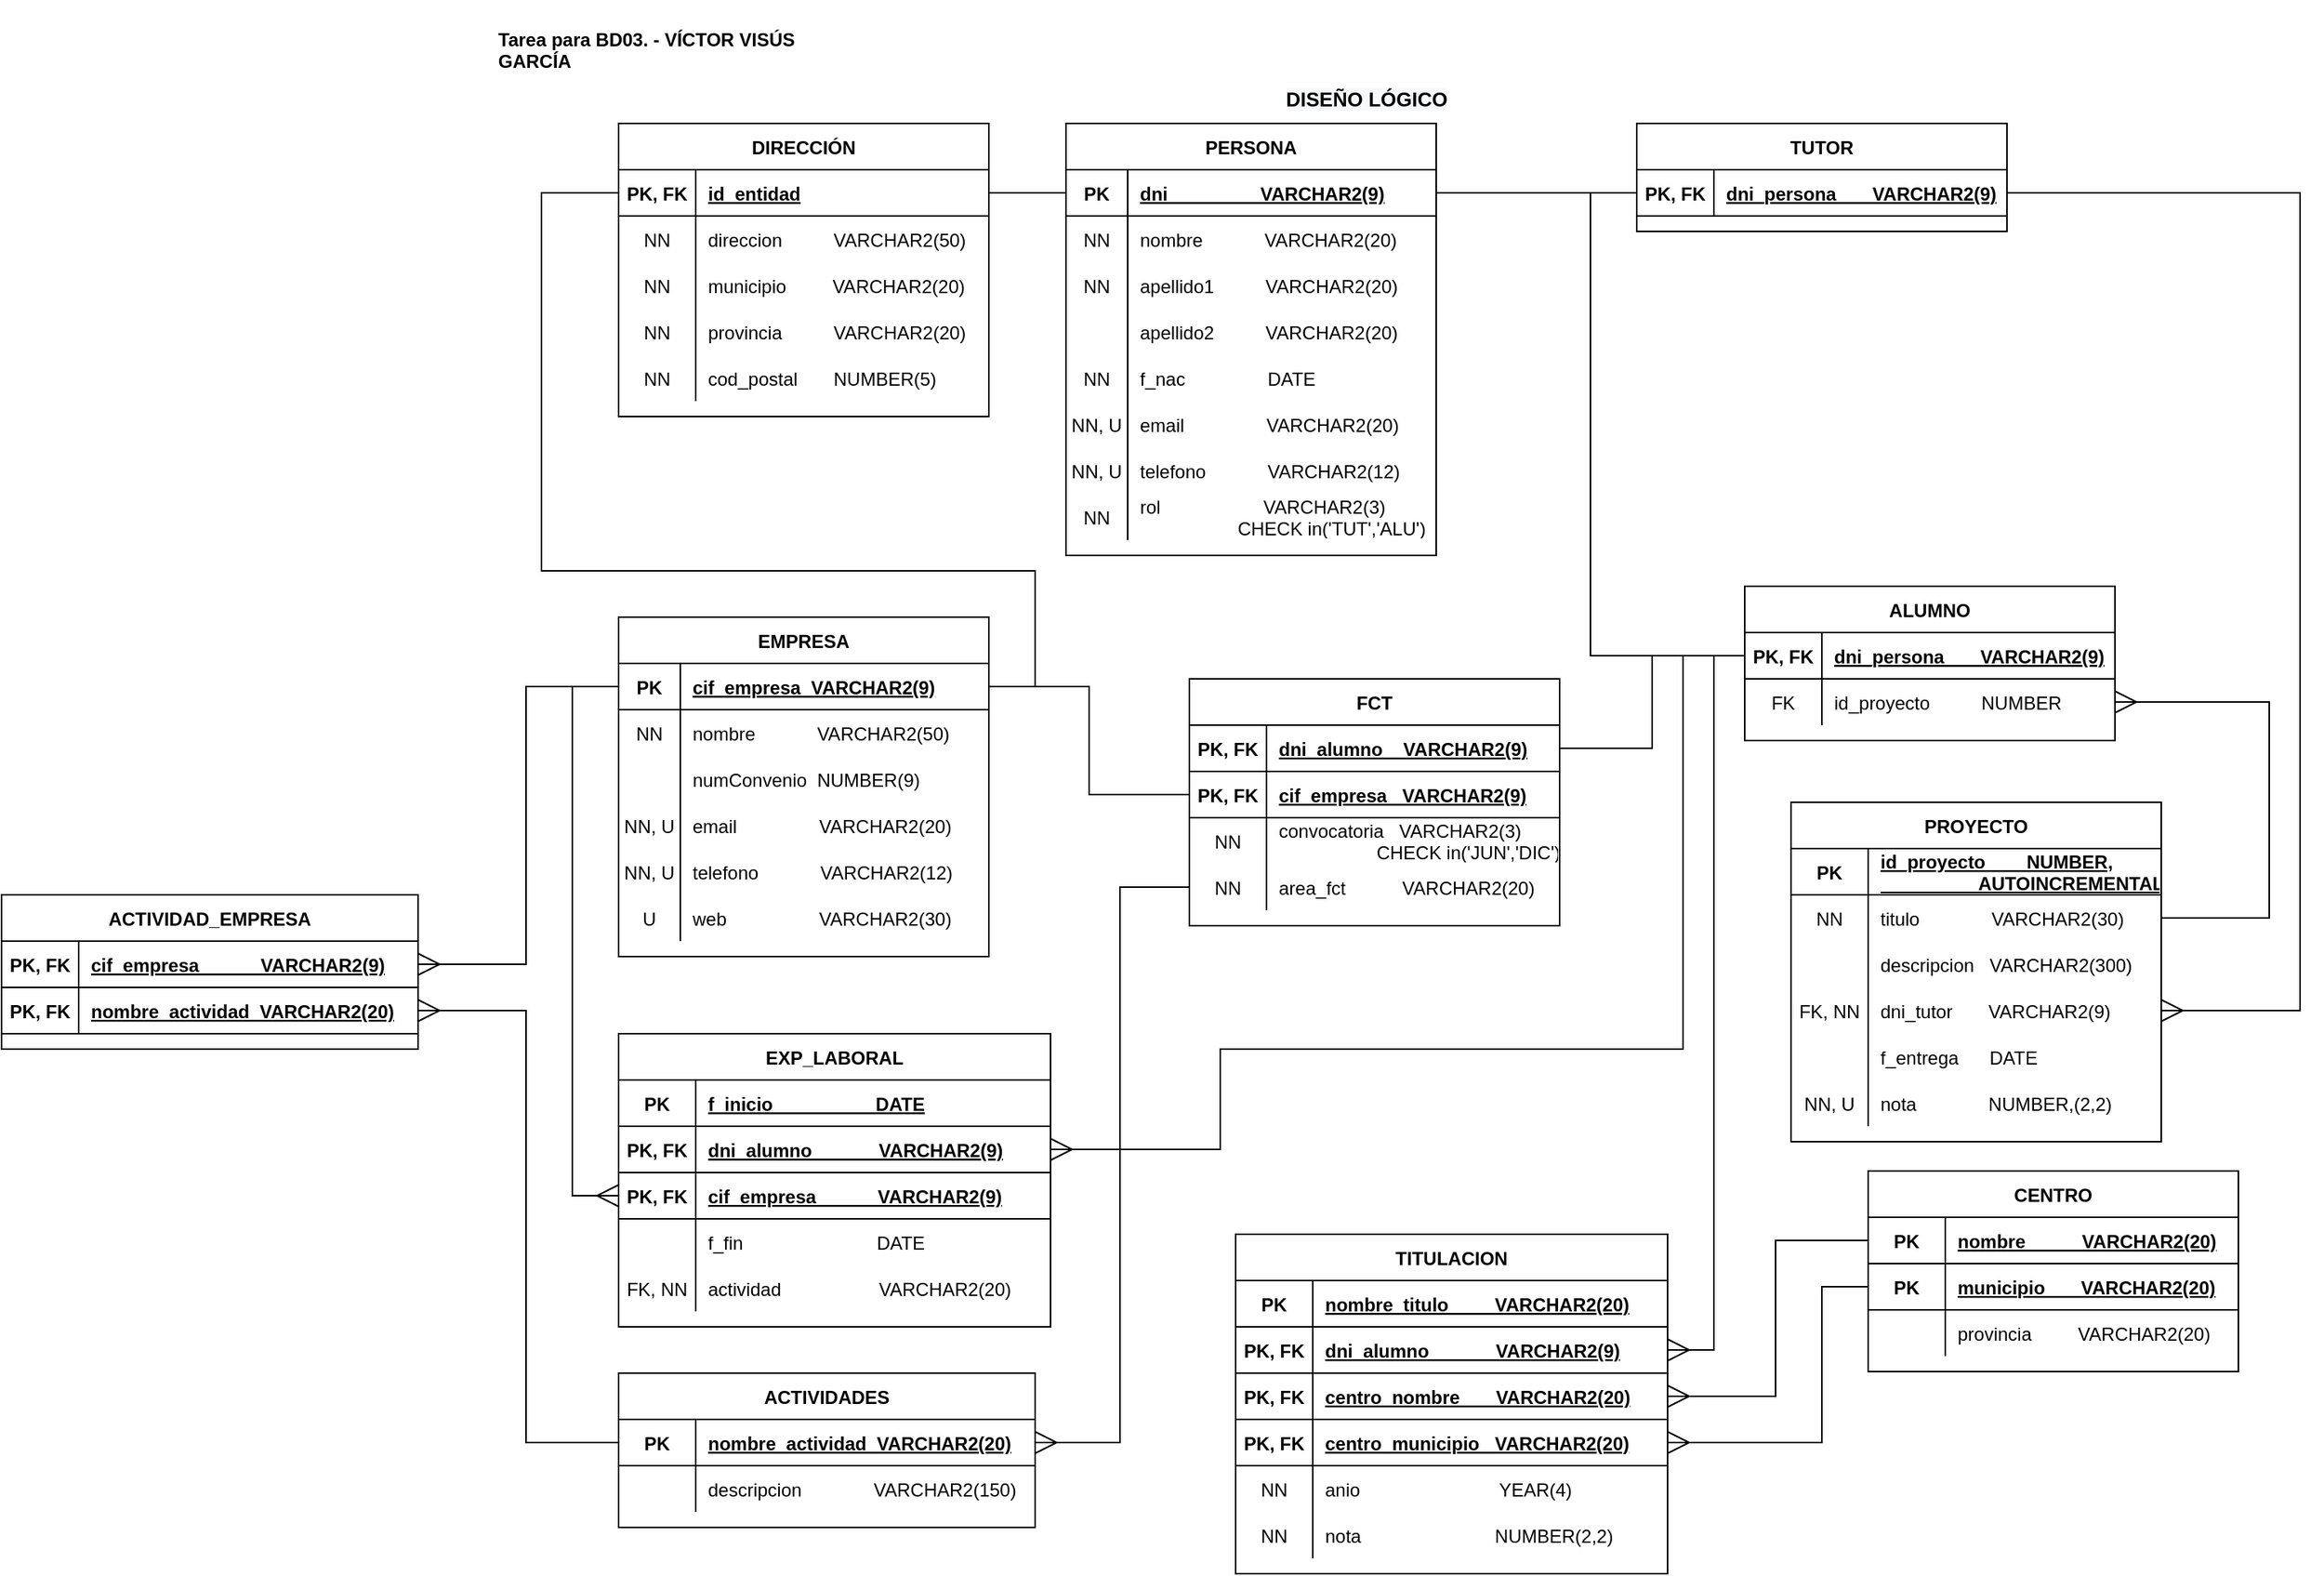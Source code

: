 <mxfile version="15.8.7" type="device"><diagram id="V9y5y1X2rMtfSmllZgfM" name="Página-1"><mxGraphModel dx="3200" dy="1250" grid="1" gridSize="10" guides="1" tooltips="1" connect="1" arrows="1" fold="1" page="1" pageScale="1" pageWidth="1169" pageHeight="827" math="0" shadow="0"><root><mxCell id="0"/><mxCell id="1" parent="0"/><mxCell id="3Zfynq74fWoqJ-JxuPRp-1" value="&lt;span style=&quot;color: rgb(0 , 0 , 0) ; font-family: &amp;#34;helvetica&amp;#34; ; font-size: 13px ; font-style: normal ; letter-spacing: normal ; text-indent: 0px ; text-transform: none ; word-spacing: 0px ; background-color: rgb(248 , 249 , 250) ; display: inline ; float: none&quot;&gt;&lt;b&gt;DISEÑO LÓGICO&lt;/b&gt;&lt;/span&gt;" style="text;whiteSpace=wrap;html=1;fontColor=#000000;fontSize=13;align=center;" vertex="1" parent="1"><mxGeometry x="480" y="50" width="250" height="30" as="geometry"/></mxCell><mxCell id="3Zfynq74fWoqJ-JxuPRp-2" value="&lt;p style=&quot;margin-bottom: 0.2cm ; font-size: 12px&quot;&gt;&lt;font face=&quot;Calibri, sans-serif&quot; style=&quot;font-size: 12px&quot;&gt;&lt;font style=&quot;font-size: 12px&quot;&gt;&lt;b style=&quot;font-size: 12px&quot;&gt;Tarea para BD03. - VÍCTOR VISÚS GARCÍA&lt;/b&gt;&lt;/font&gt;&lt;/font&gt;&lt;/p&gt;" style="text;whiteSpace=wrap;html=1;fontSize=12;fontColor=#000000;" vertex="1" parent="1"><mxGeometry x="40" width="210" height="70" as="geometry"/></mxCell><mxCell id="3Zfynq74fWoqJ-JxuPRp-3" value="PERSONA" style="shape=table;startSize=30;container=1;collapsible=1;childLayout=tableLayout;fixedRows=1;rowLines=0;fontStyle=1;align=center;resizeLast=1;" vertex="1" parent="1"><mxGeometry x="410" y="80" width="240" height="280" as="geometry"/></mxCell><mxCell id="3Zfynq74fWoqJ-JxuPRp-4" value="" style="shape=partialRectangle;collapsible=0;dropTarget=0;pointerEvents=0;fillColor=none;top=0;left=0;bottom=1;right=0;points=[[0,0.5],[1,0.5]];portConstraint=eastwest;" vertex="1" parent="3Zfynq74fWoqJ-JxuPRp-3"><mxGeometry y="30" width="240" height="30" as="geometry"/></mxCell><mxCell id="3Zfynq74fWoqJ-JxuPRp-5" value="PK" style="shape=partialRectangle;connectable=0;fillColor=none;top=0;left=0;bottom=0;right=0;fontStyle=1;overflow=hidden;" vertex="1" parent="3Zfynq74fWoqJ-JxuPRp-4"><mxGeometry width="40" height="30" as="geometry"><mxRectangle width="40" height="30" as="alternateBounds"/></mxGeometry></mxCell><mxCell id="3Zfynq74fWoqJ-JxuPRp-6" value="dni                  VARCHAR2(9)" style="shape=partialRectangle;connectable=0;fillColor=none;top=0;left=0;bottom=0;right=0;align=left;spacingLeft=6;fontStyle=5;overflow=hidden;" vertex="1" parent="3Zfynq74fWoqJ-JxuPRp-4"><mxGeometry x="40" width="200" height="30" as="geometry"><mxRectangle width="200" height="30" as="alternateBounds"/></mxGeometry></mxCell><mxCell id="3Zfynq74fWoqJ-JxuPRp-7" value="" style="shape=partialRectangle;collapsible=0;dropTarget=0;pointerEvents=0;fillColor=none;top=0;left=0;bottom=0;right=0;points=[[0,0.5],[1,0.5]];portConstraint=eastwest;" vertex="1" parent="3Zfynq74fWoqJ-JxuPRp-3"><mxGeometry y="60" width="240" height="30" as="geometry"/></mxCell><mxCell id="3Zfynq74fWoqJ-JxuPRp-8" value="NN" style="shape=partialRectangle;connectable=0;fillColor=none;top=0;left=0;bottom=0;right=0;editable=1;overflow=hidden;" vertex="1" parent="3Zfynq74fWoqJ-JxuPRp-7"><mxGeometry width="40" height="30" as="geometry"><mxRectangle width="40" height="30" as="alternateBounds"/></mxGeometry></mxCell><mxCell id="3Zfynq74fWoqJ-JxuPRp-9" value="nombre            VARCHAR2(20)" style="shape=partialRectangle;connectable=0;fillColor=none;top=0;left=0;bottom=0;right=0;align=left;spacingLeft=6;overflow=hidden;" vertex="1" parent="3Zfynq74fWoqJ-JxuPRp-7"><mxGeometry x="40" width="200" height="30" as="geometry"><mxRectangle width="200" height="30" as="alternateBounds"/></mxGeometry></mxCell><mxCell id="3Zfynq74fWoqJ-JxuPRp-10" value="" style="shape=partialRectangle;collapsible=0;dropTarget=0;pointerEvents=0;fillColor=none;top=0;left=0;bottom=0;right=0;points=[[0,0.5],[1,0.5]];portConstraint=eastwest;" vertex="1" parent="3Zfynq74fWoqJ-JxuPRp-3"><mxGeometry y="90" width="240" height="30" as="geometry"/></mxCell><mxCell id="3Zfynq74fWoqJ-JxuPRp-11" value="NN" style="shape=partialRectangle;connectable=0;fillColor=none;top=0;left=0;bottom=0;right=0;editable=1;overflow=hidden;" vertex="1" parent="3Zfynq74fWoqJ-JxuPRp-10"><mxGeometry width="40" height="30" as="geometry"><mxRectangle width="40" height="30" as="alternateBounds"/></mxGeometry></mxCell><mxCell id="3Zfynq74fWoqJ-JxuPRp-12" value="apellido1          VARCHAR2(20)" style="shape=partialRectangle;connectable=0;fillColor=none;top=0;left=0;bottom=0;right=0;align=left;spacingLeft=6;overflow=hidden;" vertex="1" parent="3Zfynq74fWoqJ-JxuPRp-10"><mxGeometry x="40" width="200" height="30" as="geometry"><mxRectangle width="200" height="30" as="alternateBounds"/></mxGeometry></mxCell><mxCell id="3Zfynq74fWoqJ-JxuPRp-13" value="" style="shape=partialRectangle;collapsible=0;dropTarget=0;pointerEvents=0;fillColor=none;top=0;left=0;bottom=0;right=0;points=[[0,0.5],[1,0.5]];portConstraint=eastwest;" vertex="1" parent="3Zfynq74fWoqJ-JxuPRp-3"><mxGeometry y="120" width="240" height="30" as="geometry"/></mxCell><mxCell id="3Zfynq74fWoqJ-JxuPRp-14" value="" style="shape=partialRectangle;connectable=0;fillColor=none;top=0;left=0;bottom=0;right=0;editable=1;overflow=hidden;" vertex="1" parent="3Zfynq74fWoqJ-JxuPRp-13"><mxGeometry width="40" height="30" as="geometry"><mxRectangle width="40" height="30" as="alternateBounds"/></mxGeometry></mxCell><mxCell id="3Zfynq74fWoqJ-JxuPRp-15" value="apellido2          VARCHAR2(20)" style="shape=partialRectangle;connectable=0;fillColor=none;top=0;left=0;bottom=0;right=0;align=left;spacingLeft=6;overflow=hidden;" vertex="1" parent="3Zfynq74fWoqJ-JxuPRp-13"><mxGeometry x="40" width="200" height="30" as="geometry"><mxRectangle width="200" height="30" as="alternateBounds"/></mxGeometry></mxCell><mxCell id="3Zfynq74fWoqJ-JxuPRp-17" value="" style="shape=partialRectangle;collapsible=0;dropTarget=0;pointerEvents=0;fillColor=none;top=0;left=0;bottom=0;right=0;points=[[0,0.5],[1,0.5]];portConstraint=eastwest;" vertex="1" parent="3Zfynq74fWoqJ-JxuPRp-3"><mxGeometry y="150" width="240" height="30" as="geometry"/></mxCell><mxCell id="3Zfynq74fWoqJ-JxuPRp-18" value="NN" style="shape=partialRectangle;connectable=0;fillColor=none;top=0;left=0;bottom=0;right=0;editable=1;overflow=hidden;" vertex="1" parent="3Zfynq74fWoqJ-JxuPRp-17"><mxGeometry width="40" height="30" as="geometry"><mxRectangle width="40" height="30" as="alternateBounds"/></mxGeometry></mxCell><mxCell id="3Zfynq74fWoqJ-JxuPRp-19" value="f_nac                DATE" style="shape=partialRectangle;connectable=0;fillColor=none;top=0;left=0;bottom=0;right=0;align=left;spacingLeft=6;overflow=hidden;" vertex="1" parent="3Zfynq74fWoqJ-JxuPRp-17"><mxGeometry x="40" width="200" height="30" as="geometry"><mxRectangle width="200" height="30" as="alternateBounds"/></mxGeometry></mxCell><mxCell id="3Zfynq74fWoqJ-JxuPRp-20" value="" style="shape=partialRectangle;collapsible=0;dropTarget=0;pointerEvents=0;fillColor=none;top=0;left=0;bottom=0;right=0;points=[[0,0.5],[1,0.5]];portConstraint=eastwest;" vertex="1" parent="3Zfynq74fWoqJ-JxuPRp-3"><mxGeometry y="180" width="240" height="30" as="geometry"/></mxCell><mxCell id="3Zfynq74fWoqJ-JxuPRp-21" value="NN, U" style="shape=partialRectangle;connectable=0;fillColor=none;top=0;left=0;bottom=0;right=0;editable=1;overflow=hidden;" vertex="1" parent="3Zfynq74fWoqJ-JxuPRp-20"><mxGeometry width="40" height="30" as="geometry"><mxRectangle width="40" height="30" as="alternateBounds"/></mxGeometry></mxCell><mxCell id="3Zfynq74fWoqJ-JxuPRp-22" value="email                VARCHAR2(20)" style="shape=partialRectangle;connectable=0;fillColor=none;top=0;left=0;bottom=0;right=0;align=left;spacingLeft=6;overflow=hidden;" vertex="1" parent="3Zfynq74fWoqJ-JxuPRp-20"><mxGeometry x="40" width="200" height="30" as="geometry"><mxRectangle width="200" height="30" as="alternateBounds"/></mxGeometry></mxCell><mxCell id="3Zfynq74fWoqJ-JxuPRp-42" value="" style="shape=partialRectangle;collapsible=0;dropTarget=0;pointerEvents=0;fillColor=none;top=0;left=0;bottom=0;right=0;points=[[0,0.5],[1,0.5]];portConstraint=eastwest;" vertex="1" parent="3Zfynq74fWoqJ-JxuPRp-3"><mxGeometry y="210" width="240" height="30" as="geometry"/></mxCell><mxCell id="3Zfynq74fWoqJ-JxuPRp-43" value="NN, U" style="shape=partialRectangle;connectable=0;fillColor=none;top=0;left=0;bottom=0;right=0;editable=1;overflow=hidden;" vertex="1" parent="3Zfynq74fWoqJ-JxuPRp-42"><mxGeometry width="40" height="30" as="geometry"><mxRectangle width="40" height="30" as="alternateBounds"/></mxGeometry></mxCell><mxCell id="3Zfynq74fWoqJ-JxuPRp-44" value="telefono            VARCHAR2(12)" style="shape=partialRectangle;connectable=0;fillColor=none;top=0;left=0;bottom=0;right=0;align=left;spacingLeft=6;overflow=hidden;" vertex="1" parent="3Zfynq74fWoqJ-JxuPRp-42"><mxGeometry x="40" width="200" height="30" as="geometry"><mxRectangle width="200" height="30" as="alternateBounds"/></mxGeometry></mxCell><mxCell id="3Zfynq74fWoqJ-JxuPRp-45" value="" style="shape=partialRectangle;collapsible=0;dropTarget=0;pointerEvents=0;fillColor=none;top=0;left=0;bottom=0;right=0;points=[[0,0.5],[1,0.5]];portConstraint=eastwest;" vertex="1" parent="3Zfynq74fWoqJ-JxuPRp-3"><mxGeometry y="240" width="240" height="30" as="geometry"/></mxCell><mxCell id="3Zfynq74fWoqJ-JxuPRp-46" value="NN" style="shape=partialRectangle;connectable=0;fillColor=none;top=0;left=0;bottom=0;right=0;editable=1;overflow=hidden;" vertex="1" parent="3Zfynq74fWoqJ-JxuPRp-45"><mxGeometry width="40" height="30" as="geometry"><mxRectangle width="40" height="30" as="alternateBounds"/></mxGeometry></mxCell><mxCell id="3Zfynq74fWoqJ-JxuPRp-47" value="rol                    VARCHAR2(3)&#10;                   CHECK in('TUT','ALU')" style="shape=partialRectangle;connectable=0;fillColor=none;top=0;left=0;bottom=0;right=0;align=left;spacingLeft=6;overflow=hidden;" vertex="1" parent="3Zfynq74fWoqJ-JxuPRp-45"><mxGeometry x="40" width="200" height="30" as="geometry"><mxRectangle width="200" height="30" as="alternateBounds"/></mxGeometry></mxCell><mxCell id="3Zfynq74fWoqJ-JxuPRp-48" value="TUTOR" style="shape=table;startSize=30;container=1;collapsible=1;childLayout=tableLayout;fixedRows=1;rowLines=0;fontStyle=1;align=center;resizeLast=1;" vertex="1" parent="1"><mxGeometry x="780" y="80" width="240" height="70" as="geometry"/></mxCell><mxCell id="3Zfynq74fWoqJ-JxuPRp-49" value="" style="shape=partialRectangle;collapsible=0;dropTarget=0;pointerEvents=0;fillColor=none;top=0;left=0;bottom=1;right=0;points=[[0,0.5],[1,0.5]];portConstraint=eastwest;" vertex="1" parent="3Zfynq74fWoqJ-JxuPRp-48"><mxGeometry y="30" width="240" height="30" as="geometry"/></mxCell><mxCell id="3Zfynq74fWoqJ-JxuPRp-50" value="PK, FK" style="shape=partialRectangle;connectable=0;fillColor=none;top=0;left=0;bottom=0;right=0;fontStyle=1;overflow=hidden;" vertex="1" parent="3Zfynq74fWoqJ-JxuPRp-49"><mxGeometry width="50" height="30" as="geometry"><mxRectangle width="50" height="30" as="alternateBounds"/></mxGeometry></mxCell><mxCell id="3Zfynq74fWoqJ-JxuPRp-51" value="dni_persona       VARCHAR2(9)" style="shape=partialRectangle;connectable=0;fillColor=none;top=0;left=0;bottom=0;right=0;align=left;spacingLeft=6;fontStyle=5;overflow=hidden;" vertex="1" parent="3Zfynq74fWoqJ-JxuPRp-49"><mxGeometry x="50" width="190" height="30" as="geometry"><mxRectangle width="190" height="30" as="alternateBounds"/></mxGeometry></mxCell><mxCell id="3Zfynq74fWoqJ-JxuPRp-76" style="edgeStyle=orthogonalEdgeStyle;rounded=0;orthogonalLoop=1;jettySize=auto;html=1;exitX=0;exitY=0.5;exitDx=0;exitDy=0;entryX=1;entryY=0.5;entryDx=0;entryDy=0;endArrow=none;endFill=0;" edge="1" parent="1" source="3Zfynq74fWoqJ-JxuPRp-49" target="3Zfynq74fWoqJ-JxuPRp-4"><mxGeometry relative="1" as="geometry"/></mxCell><mxCell id="3Zfynq74fWoqJ-JxuPRp-77" value="ALUMNO" style="shape=table;startSize=30;container=1;collapsible=1;childLayout=tableLayout;fixedRows=1;rowLines=0;fontStyle=1;align=center;resizeLast=1;" vertex="1" parent="1"><mxGeometry x="850" y="380" width="240" height="100" as="geometry"/></mxCell><mxCell id="3Zfynq74fWoqJ-JxuPRp-78" value="" style="shape=partialRectangle;collapsible=0;dropTarget=0;pointerEvents=0;fillColor=none;top=0;left=0;bottom=1;right=0;points=[[0,0.5],[1,0.5]];portConstraint=eastwest;" vertex="1" parent="3Zfynq74fWoqJ-JxuPRp-77"><mxGeometry y="30" width="240" height="30" as="geometry"/></mxCell><mxCell id="3Zfynq74fWoqJ-JxuPRp-79" value="PK, FK" style="shape=partialRectangle;connectable=0;fillColor=none;top=0;left=0;bottom=0;right=0;fontStyle=1;overflow=hidden;" vertex="1" parent="3Zfynq74fWoqJ-JxuPRp-78"><mxGeometry width="50" height="30" as="geometry"><mxRectangle width="50" height="30" as="alternateBounds"/></mxGeometry></mxCell><mxCell id="3Zfynq74fWoqJ-JxuPRp-80" value="dni_persona       VARCHAR2(9)" style="shape=partialRectangle;connectable=0;fillColor=none;top=0;left=0;bottom=0;right=0;align=left;spacingLeft=6;fontStyle=5;overflow=hidden;" vertex="1" parent="3Zfynq74fWoqJ-JxuPRp-78"><mxGeometry x="50" width="190" height="30" as="geometry"><mxRectangle width="190" height="30" as="alternateBounds"/></mxGeometry></mxCell><mxCell id="3Zfynq74fWoqJ-JxuPRp-81" value="" style="shape=partialRectangle;collapsible=0;dropTarget=0;pointerEvents=0;fillColor=none;top=0;left=0;bottom=0;right=0;points=[[0,0.5],[1,0.5]];portConstraint=eastwest;" vertex="1" parent="3Zfynq74fWoqJ-JxuPRp-77"><mxGeometry y="60" width="240" height="30" as="geometry"/></mxCell><mxCell id="3Zfynq74fWoqJ-JxuPRp-82" value="FK" style="shape=partialRectangle;connectable=0;fillColor=none;top=0;left=0;bottom=0;right=0;editable=1;overflow=hidden;" vertex="1" parent="3Zfynq74fWoqJ-JxuPRp-81"><mxGeometry width="50" height="30" as="geometry"><mxRectangle width="50" height="30" as="alternateBounds"/></mxGeometry></mxCell><mxCell id="3Zfynq74fWoqJ-JxuPRp-83" value="id_proyecto          NUMBER" style="shape=partialRectangle;connectable=0;fillColor=none;top=0;left=0;bottom=0;right=0;align=left;spacingLeft=6;overflow=hidden;" vertex="1" parent="3Zfynq74fWoqJ-JxuPRp-81"><mxGeometry x="50" width="190" height="30" as="geometry"><mxRectangle width="190" height="30" as="alternateBounds"/></mxGeometry></mxCell><mxCell id="3Zfynq74fWoqJ-JxuPRp-84" style="edgeStyle=orthogonalEdgeStyle;rounded=0;orthogonalLoop=1;jettySize=auto;html=1;exitX=0;exitY=0.5;exitDx=0;exitDy=0;entryX=1;entryY=0.5;entryDx=0;entryDy=0;endArrow=none;endFill=0;" edge="1" parent="1" source="3Zfynq74fWoqJ-JxuPRp-78" target="3Zfynq74fWoqJ-JxuPRp-4"><mxGeometry relative="1" as="geometry"/></mxCell><mxCell id="3Zfynq74fWoqJ-JxuPRp-85" value="DIRECCIÓN" style="shape=table;startSize=30;container=1;collapsible=1;childLayout=tableLayout;fixedRows=1;rowLines=0;fontStyle=1;align=center;resizeLast=1;" vertex="1" parent="1"><mxGeometry x="120" y="80" width="240" height="190" as="geometry"/></mxCell><mxCell id="3Zfynq74fWoqJ-JxuPRp-86" value="" style="shape=partialRectangle;collapsible=0;dropTarget=0;pointerEvents=0;fillColor=none;top=0;left=0;bottom=1;right=0;points=[[0,0.5],[1,0.5]];portConstraint=eastwest;" vertex="1" parent="3Zfynq74fWoqJ-JxuPRp-85"><mxGeometry y="30" width="240" height="30" as="geometry"/></mxCell><mxCell id="3Zfynq74fWoqJ-JxuPRp-87" value="PK, FK" style="shape=partialRectangle;connectable=0;fillColor=none;top=0;left=0;bottom=0;right=0;fontStyle=1;overflow=hidden;" vertex="1" parent="3Zfynq74fWoqJ-JxuPRp-86"><mxGeometry width="50" height="30" as="geometry"><mxRectangle width="50" height="30" as="alternateBounds"/></mxGeometry></mxCell><mxCell id="3Zfynq74fWoqJ-JxuPRp-88" value="id_entidad" style="shape=partialRectangle;connectable=0;fillColor=none;top=0;left=0;bottom=0;right=0;align=left;spacingLeft=6;fontStyle=5;overflow=hidden;" vertex="1" parent="3Zfynq74fWoqJ-JxuPRp-86"><mxGeometry x="50" width="190" height="30" as="geometry"><mxRectangle width="190" height="30" as="alternateBounds"/></mxGeometry></mxCell><mxCell id="3Zfynq74fWoqJ-JxuPRp-89" value="" style="shape=partialRectangle;collapsible=0;dropTarget=0;pointerEvents=0;fillColor=none;top=0;left=0;bottom=0;right=0;points=[[0,0.5],[1,0.5]];portConstraint=eastwest;" vertex="1" parent="3Zfynq74fWoqJ-JxuPRp-85"><mxGeometry y="60" width="240" height="30" as="geometry"/></mxCell><mxCell id="3Zfynq74fWoqJ-JxuPRp-90" value="NN" style="shape=partialRectangle;connectable=0;fillColor=none;top=0;left=0;bottom=0;right=0;editable=1;overflow=hidden;" vertex="1" parent="3Zfynq74fWoqJ-JxuPRp-89"><mxGeometry width="50" height="30" as="geometry"><mxRectangle width="50" height="30" as="alternateBounds"/></mxGeometry></mxCell><mxCell id="3Zfynq74fWoqJ-JxuPRp-91" value="direccion          VARCHAR2(50)" style="shape=partialRectangle;connectable=0;fillColor=none;top=0;left=0;bottom=0;right=0;align=left;spacingLeft=6;overflow=hidden;" vertex="1" parent="3Zfynq74fWoqJ-JxuPRp-89"><mxGeometry x="50" width="190" height="30" as="geometry"><mxRectangle width="190" height="30" as="alternateBounds"/></mxGeometry></mxCell><mxCell id="3Zfynq74fWoqJ-JxuPRp-92" value="" style="shape=partialRectangle;collapsible=0;dropTarget=0;pointerEvents=0;fillColor=none;top=0;left=0;bottom=0;right=0;points=[[0,0.5],[1,0.5]];portConstraint=eastwest;" vertex="1" parent="3Zfynq74fWoqJ-JxuPRp-85"><mxGeometry y="90" width="240" height="30" as="geometry"/></mxCell><mxCell id="3Zfynq74fWoqJ-JxuPRp-93" value="NN" style="shape=partialRectangle;connectable=0;fillColor=none;top=0;left=0;bottom=0;right=0;editable=1;overflow=hidden;" vertex="1" parent="3Zfynq74fWoqJ-JxuPRp-92"><mxGeometry width="50" height="30" as="geometry"><mxRectangle width="50" height="30" as="alternateBounds"/></mxGeometry></mxCell><mxCell id="3Zfynq74fWoqJ-JxuPRp-94" value="municipio         VARCHAR2(20)" style="shape=partialRectangle;connectable=0;fillColor=none;top=0;left=0;bottom=0;right=0;align=left;spacingLeft=6;overflow=hidden;" vertex="1" parent="3Zfynq74fWoqJ-JxuPRp-92"><mxGeometry x="50" width="190" height="30" as="geometry"><mxRectangle width="190" height="30" as="alternateBounds"/></mxGeometry></mxCell><mxCell id="3Zfynq74fWoqJ-JxuPRp-95" value="" style="shape=partialRectangle;collapsible=0;dropTarget=0;pointerEvents=0;fillColor=none;top=0;left=0;bottom=0;right=0;points=[[0,0.5],[1,0.5]];portConstraint=eastwest;" vertex="1" parent="3Zfynq74fWoqJ-JxuPRp-85"><mxGeometry y="120" width="240" height="30" as="geometry"/></mxCell><mxCell id="3Zfynq74fWoqJ-JxuPRp-96" value="NN" style="shape=partialRectangle;connectable=0;fillColor=none;top=0;left=0;bottom=0;right=0;editable=1;overflow=hidden;" vertex="1" parent="3Zfynq74fWoqJ-JxuPRp-95"><mxGeometry width="50" height="30" as="geometry"><mxRectangle width="50" height="30" as="alternateBounds"/></mxGeometry></mxCell><mxCell id="3Zfynq74fWoqJ-JxuPRp-97" value="provincia          VARCHAR2(20)" style="shape=partialRectangle;connectable=0;fillColor=none;top=0;left=0;bottom=0;right=0;align=left;spacingLeft=6;overflow=hidden;" vertex="1" parent="3Zfynq74fWoqJ-JxuPRp-95"><mxGeometry x="50" width="190" height="30" as="geometry"><mxRectangle width="190" height="30" as="alternateBounds"/></mxGeometry></mxCell><mxCell id="3Zfynq74fWoqJ-JxuPRp-110" value="" style="shape=partialRectangle;collapsible=0;dropTarget=0;pointerEvents=0;fillColor=none;top=0;left=0;bottom=0;right=0;points=[[0,0.5],[1,0.5]];portConstraint=eastwest;" vertex="1" parent="3Zfynq74fWoqJ-JxuPRp-85"><mxGeometry y="150" width="240" height="30" as="geometry"/></mxCell><mxCell id="3Zfynq74fWoqJ-JxuPRp-111" value="NN" style="shape=partialRectangle;connectable=0;fillColor=none;top=0;left=0;bottom=0;right=0;editable=1;overflow=hidden;" vertex="1" parent="3Zfynq74fWoqJ-JxuPRp-110"><mxGeometry width="50" height="30" as="geometry"><mxRectangle width="50" height="30" as="alternateBounds"/></mxGeometry></mxCell><mxCell id="3Zfynq74fWoqJ-JxuPRp-112" value="cod_postal       NUMBER(5)" style="shape=partialRectangle;connectable=0;fillColor=none;top=0;left=0;bottom=0;right=0;align=left;spacingLeft=6;overflow=hidden;" vertex="1" parent="3Zfynq74fWoqJ-JxuPRp-110"><mxGeometry x="50" width="190" height="30" as="geometry"><mxRectangle width="190" height="30" as="alternateBounds"/></mxGeometry></mxCell><mxCell id="3Zfynq74fWoqJ-JxuPRp-113" style="edgeStyle=orthogonalEdgeStyle;rounded=0;orthogonalLoop=1;jettySize=auto;html=1;exitX=1;exitY=0.5;exitDx=0;exitDy=0;entryX=0;entryY=0.5;entryDx=0;entryDy=0;endArrow=none;endFill=0;" edge="1" parent="1" source="3Zfynq74fWoqJ-JxuPRp-86" target="3Zfynq74fWoqJ-JxuPRp-4"><mxGeometry relative="1" as="geometry"/></mxCell><mxCell id="3Zfynq74fWoqJ-JxuPRp-114" value="EMPRESA" style="shape=table;startSize=30;container=1;collapsible=1;childLayout=tableLayout;fixedRows=1;rowLines=0;fontStyle=1;align=center;resizeLast=1;" vertex="1" parent="1"><mxGeometry x="120" y="400" width="240" height="220" as="geometry"/></mxCell><mxCell id="3Zfynq74fWoqJ-JxuPRp-115" value="" style="shape=partialRectangle;collapsible=0;dropTarget=0;pointerEvents=0;fillColor=none;top=0;left=0;bottom=1;right=0;points=[[0,0.5],[1,0.5]];portConstraint=eastwest;" vertex="1" parent="3Zfynq74fWoqJ-JxuPRp-114"><mxGeometry y="30" width="240" height="30" as="geometry"/></mxCell><mxCell id="3Zfynq74fWoqJ-JxuPRp-116" value="PK" style="shape=partialRectangle;connectable=0;fillColor=none;top=0;left=0;bottom=0;right=0;fontStyle=1;overflow=hidden;" vertex="1" parent="3Zfynq74fWoqJ-JxuPRp-115"><mxGeometry width="40" height="30" as="geometry"><mxRectangle width="40" height="30" as="alternateBounds"/></mxGeometry></mxCell><mxCell id="3Zfynq74fWoqJ-JxuPRp-117" value="cif_empresa  VARCHAR2(9)" style="shape=partialRectangle;connectable=0;fillColor=none;top=0;left=0;bottom=0;right=0;align=left;spacingLeft=6;fontStyle=5;overflow=hidden;" vertex="1" parent="3Zfynq74fWoqJ-JxuPRp-115"><mxGeometry x="40" width="200" height="30" as="geometry"><mxRectangle width="200" height="30" as="alternateBounds"/></mxGeometry></mxCell><mxCell id="3Zfynq74fWoqJ-JxuPRp-118" value="" style="shape=partialRectangle;collapsible=0;dropTarget=0;pointerEvents=0;fillColor=none;top=0;left=0;bottom=0;right=0;points=[[0,0.5],[1,0.5]];portConstraint=eastwest;" vertex="1" parent="3Zfynq74fWoqJ-JxuPRp-114"><mxGeometry y="60" width="240" height="30" as="geometry"/></mxCell><mxCell id="3Zfynq74fWoqJ-JxuPRp-119" value="NN" style="shape=partialRectangle;connectable=0;fillColor=none;top=0;left=0;bottom=0;right=0;editable=1;overflow=hidden;" vertex="1" parent="3Zfynq74fWoqJ-JxuPRp-118"><mxGeometry width="40" height="30" as="geometry"><mxRectangle width="40" height="30" as="alternateBounds"/></mxGeometry></mxCell><mxCell id="3Zfynq74fWoqJ-JxuPRp-120" value="nombre            VARCHAR2(50)" style="shape=partialRectangle;connectable=0;fillColor=none;top=0;left=0;bottom=0;right=0;align=left;spacingLeft=6;overflow=hidden;" vertex="1" parent="3Zfynq74fWoqJ-JxuPRp-118"><mxGeometry x="40" width="200" height="30" as="geometry"><mxRectangle width="200" height="30" as="alternateBounds"/></mxGeometry></mxCell><mxCell id="3Zfynq74fWoqJ-JxuPRp-121" value="" style="shape=partialRectangle;collapsible=0;dropTarget=0;pointerEvents=0;fillColor=none;top=0;left=0;bottom=0;right=0;points=[[0,0.5],[1,0.5]];portConstraint=eastwest;" vertex="1" parent="3Zfynq74fWoqJ-JxuPRp-114"><mxGeometry y="90" width="240" height="30" as="geometry"/></mxCell><mxCell id="3Zfynq74fWoqJ-JxuPRp-122" value="" style="shape=partialRectangle;connectable=0;fillColor=none;top=0;left=0;bottom=0;right=0;editable=1;overflow=hidden;" vertex="1" parent="3Zfynq74fWoqJ-JxuPRp-121"><mxGeometry width="40" height="30" as="geometry"><mxRectangle width="40" height="30" as="alternateBounds"/></mxGeometry></mxCell><mxCell id="3Zfynq74fWoqJ-JxuPRp-123" value="numConvenio  NUMBER(9)" style="shape=partialRectangle;connectable=0;fillColor=none;top=0;left=0;bottom=0;right=0;align=left;spacingLeft=6;overflow=hidden;" vertex="1" parent="3Zfynq74fWoqJ-JxuPRp-121"><mxGeometry x="40" width="200" height="30" as="geometry"><mxRectangle width="200" height="30" as="alternateBounds"/></mxGeometry></mxCell><mxCell id="3Zfynq74fWoqJ-JxuPRp-130" value="" style="shape=partialRectangle;collapsible=0;dropTarget=0;pointerEvents=0;fillColor=none;top=0;left=0;bottom=0;right=0;points=[[0,0.5],[1,0.5]];portConstraint=eastwest;" vertex="1" parent="3Zfynq74fWoqJ-JxuPRp-114"><mxGeometry y="120" width="240" height="30" as="geometry"/></mxCell><mxCell id="3Zfynq74fWoqJ-JxuPRp-131" value="NN, U" style="shape=partialRectangle;connectable=0;fillColor=none;top=0;left=0;bottom=0;right=0;editable=1;overflow=hidden;" vertex="1" parent="3Zfynq74fWoqJ-JxuPRp-130"><mxGeometry width="40" height="30" as="geometry"><mxRectangle width="40" height="30" as="alternateBounds"/></mxGeometry></mxCell><mxCell id="3Zfynq74fWoqJ-JxuPRp-132" value="email                VARCHAR2(20)" style="shape=partialRectangle;connectable=0;fillColor=none;top=0;left=0;bottom=0;right=0;align=left;spacingLeft=6;overflow=hidden;" vertex="1" parent="3Zfynq74fWoqJ-JxuPRp-130"><mxGeometry x="40" width="200" height="30" as="geometry"><mxRectangle width="200" height="30" as="alternateBounds"/></mxGeometry></mxCell><mxCell id="3Zfynq74fWoqJ-JxuPRp-133" value="" style="shape=partialRectangle;collapsible=0;dropTarget=0;pointerEvents=0;fillColor=none;top=0;left=0;bottom=0;right=0;points=[[0,0.5],[1,0.5]];portConstraint=eastwest;" vertex="1" parent="3Zfynq74fWoqJ-JxuPRp-114"><mxGeometry y="150" width="240" height="30" as="geometry"/></mxCell><mxCell id="3Zfynq74fWoqJ-JxuPRp-134" value="NN, U" style="shape=partialRectangle;connectable=0;fillColor=none;top=0;left=0;bottom=0;right=0;editable=1;overflow=hidden;" vertex="1" parent="3Zfynq74fWoqJ-JxuPRp-133"><mxGeometry width="40" height="30" as="geometry"><mxRectangle width="40" height="30" as="alternateBounds"/></mxGeometry></mxCell><mxCell id="3Zfynq74fWoqJ-JxuPRp-135" value="telefono            VARCHAR2(12)" style="shape=partialRectangle;connectable=0;fillColor=none;top=0;left=0;bottom=0;right=0;align=left;spacingLeft=6;overflow=hidden;" vertex="1" parent="3Zfynq74fWoqJ-JxuPRp-133"><mxGeometry x="40" width="200" height="30" as="geometry"><mxRectangle width="200" height="30" as="alternateBounds"/></mxGeometry></mxCell><mxCell id="3Zfynq74fWoqJ-JxuPRp-136" value="" style="shape=partialRectangle;collapsible=0;dropTarget=0;pointerEvents=0;fillColor=none;top=0;left=0;bottom=0;right=0;points=[[0,0.5],[1,0.5]];portConstraint=eastwest;" vertex="1" parent="3Zfynq74fWoqJ-JxuPRp-114"><mxGeometry y="180" width="240" height="30" as="geometry"/></mxCell><mxCell id="3Zfynq74fWoqJ-JxuPRp-137" value="U" style="shape=partialRectangle;connectable=0;fillColor=none;top=0;left=0;bottom=0;right=0;editable=1;overflow=hidden;" vertex="1" parent="3Zfynq74fWoqJ-JxuPRp-136"><mxGeometry width="40" height="30" as="geometry"><mxRectangle width="40" height="30" as="alternateBounds"/></mxGeometry></mxCell><mxCell id="3Zfynq74fWoqJ-JxuPRp-138" value="web                  VARCHAR2(30)" style="shape=partialRectangle;connectable=0;fillColor=none;top=0;left=0;bottom=0;right=0;align=left;spacingLeft=6;overflow=hidden;" vertex="1" parent="3Zfynq74fWoqJ-JxuPRp-136"><mxGeometry x="40" width="200" height="30" as="geometry"><mxRectangle width="200" height="30" as="alternateBounds"/></mxGeometry></mxCell><mxCell id="3Zfynq74fWoqJ-JxuPRp-139" style="edgeStyle=orthogonalEdgeStyle;rounded=0;orthogonalLoop=1;jettySize=auto;html=1;exitX=1;exitY=0.5;exitDx=0;exitDy=0;entryX=0;entryY=0.5;entryDx=0;entryDy=0;endArrow=none;endFill=0;" edge="1" parent="1" source="3Zfynq74fWoqJ-JxuPRp-115" target="3Zfynq74fWoqJ-JxuPRp-86"><mxGeometry relative="1" as="geometry"><Array as="points"><mxPoint x="390" y="445"/><mxPoint x="390" y="370"/><mxPoint x="70" y="370"/><mxPoint x="70" y="125"/></Array></mxGeometry></mxCell><mxCell id="3Zfynq74fWoqJ-JxuPRp-140" value="PROYECTO" style="shape=table;startSize=30;container=1;collapsible=1;childLayout=tableLayout;fixedRows=1;rowLines=0;fontStyle=1;align=center;resizeLast=1;" vertex="1" parent="1"><mxGeometry x="880" y="520" width="240" height="220" as="geometry"/></mxCell><mxCell id="3Zfynq74fWoqJ-JxuPRp-141" value="" style="shape=partialRectangle;collapsible=0;dropTarget=0;pointerEvents=0;fillColor=none;top=0;left=0;bottom=1;right=0;points=[[0,0.5],[1,0.5]];portConstraint=eastwest;" vertex="1" parent="3Zfynq74fWoqJ-JxuPRp-140"><mxGeometry y="30" width="240" height="30" as="geometry"/></mxCell><mxCell id="3Zfynq74fWoqJ-JxuPRp-142" value="PK" style="shape=partialRectangle;connectable=0;fillColor=none;top=0;left=0;bottom=0;right=0;fontStyle=1;overflow=hidden;" vertex="1" parent="3Zfynq74fWoqJ-JxuPRp-141"><mxGeometry width="50" height="30" as="geometry"><mxRectangle width="50" height="30" as="alternateBounds"/></mxGeometry></mxCell><mxCell id="3Zfynq74fWoqJ-JxuPRp-143" value="id_proyecto        NUMBER,&#10;                   AUTOINCREMENTAL" style="shape=partialRectangle;connectable=0;fillColor=none;top=0;left=0;bottom=0;right=0;align=left;spacingLeft=6;fontStyle=5;overflow=hidden;" vertex="1" parent="3Zfynq74fWoqJ-JxuPRp-141"><mxGeometry x="50" width="190" height="30" as="geometry"><mxRectangle width="190" height="30" as="alternateBounds"/></mxGeometry></mxCell><mxCell id="3Zfynq74fWoqJ-JxuPRp-144" value="" style="shape=partialRectangle;collapsible=0;dropTarget=0;pointerEvents=0;fillColor=none;top=0;left=0;bottom=0;right=0;points=[[0,0.5],[1,0.5]];portConstraint=eastwest;" vertex="1" parent="3Zfynq74fWoqJ-JxuPRp-140"><mxGeometry y="60" width="240" height="30" as="geometry"/></mxCell><mxCell id="3Zfynq74fWoqJ-JxuPRp-145" value="NN" style="shape=partialRectangle;connectable=0;fillColor=none;top=0;left=0;bottom=0;right=0;editable=1;overflow=hidden;" vertex="1" parent="3Zfynq74fWoqJ-JxuPRp-144"><mxGeometry width="50" height="30" as="geometry"><mxRectangle width="50" height="30" as="alternateBounds"/></mxGeometry></mxCell><mxCell id="3Zfynq74fWoqJ-JxuPRp-146" value="titulo              VARCHAR2(30)" style="shape=partialRectangle;connectable=0;fillColor=none;top=0;left=0;bottom=0;right=0;align=left;spacingLeft=6;overflow=hidden;" vertex="1" parent="3Zfynq74fWoqJ-JxuPRp-144"><mxGeometry x="50" width="190" height="30" as="geometry"><mxRectangle width="190" height="30" as="alternateBounds"/></mxGeometry></mxCell><mxCell id="3Zfynq74fWoqJ-JxuPRp-147" value="" style="shape=partialRectangle;collapsible=0;dropTarget=0;pointerEvents=0;fillColor=none;top=0;left=0;bottom=0;right=0;points=[[0,0.5],[1,0.5]];portConstraint=eastwest;" vertex="1" parent="3Zfynq74fWoqJ-JxuPRp-140"><mxGeometry y="90" width="240" height="30" as="geometry"/></mxCell><mxCell id="3Zfynq74fWoqJ-JxuPRp-148" value="" style="shape=partialRectangle;connectable=0;fillColor=none;top=0;left=0;bottom=0;right=0;editable=1;overflow=hidden;" vertex="1" parent="3Zfynq74fWoqJ-JxuPRp-147"><mxGeometry width="50" height="30" as="geometry"><mxRectangle width="50" height="30" as="alternateBounds"/></mxGeometry></mxCell><mxCell id="3Zfynq74fWoqJ-JxuPRp-149" value="descripcion   VARCHAR2(300)" style="shape=partialRectangle;connectable=0;fillColor=none;top=0;left=0;bottom=0;right=0;align=left;spacingLeft=6;overflow=hidden;" vertex="1" parent="3Zfynq74fWoqJ-JxuPRp-147"><mxGeometry x="50" width="190" height="30" as="geometry"><mxRectangle width="190" height="30" as="alternateBounds"/></mxGeometry></mxCell><mxCell id="3Zfynq74fWoqJ-JxuPRp-150" value="" style="shape=partialRectangle;collapsible=0;dropTarget=0;pointerEvents=0;fillColor=none;top=0;left=0;bottom=0;right=0;points=[[0,0.5],[1,0.5]];portConstraint=eastwest;" vertex="1" parent="3Zfynq74fWoqJ-JxuPRp-140"><mxGeometry y="120" width="240" height="30" as="geometry"/></mxCell><mxCell id="3Zfynq74fWoqJ-JxuPRp-151" value="FK, NN" style="shape=partialRectangle;connectable=0;fillColor=none;top=0;left=0;bottom=0;right=0;editable=1;overflow=hidden;" vertex="1" parent="3Zfynq74fWoqJ-JxuPRp-150"><mxGeometry width="50" height="30" as="geometry"><mxRectangle width="50" height="30" as="alternateBounds"/></mxGeometry></mxCell><mxCell id="3Zfynq74fWoqJ-JxuPRp-152" value="dni_tutor       VARCHAR2(9)" style="shape=partialRectangle;connectable=0;fillColor=none;top=0;left=0;bottom=0;right=0;align=left;spacingLeft=6;overflow=hidden;" vertex="1" parent="3Zfynq74fWoqJ-JxuPRp-150"><mxGeometry x="50" width="190" height="30" as="geometry"><mxRectangle width="190" height="30" as="alternateBounds"/></mxGeometry></mxCell><mxCell id="3Zfynq74fWoqJ-JxuPRp-153" value="" style="shape=partialRectangle;collapsible=0;dropTarget=0;pointerEvents=0;fillColor=none;top=0;left=0;bottom=0;right=0;points=[[0,0.5],[1,0.5]];portConstraint=eastwest;" vertex="1" parent="3Zfynq74fWoqJ-JxuPRp-140"><mxGeometry y="150" width="240" height="30" as="geometry"/></mxCell><mxCell id="3Zfynq74fWoqJ-JxuPRp-154" value="" style="shape=partialRectangle;connectable=0;fillColor=none;top=0;left=0;bottom=0;right=0;editable=1;overflow=hidden;" vertex="1" parent="3Zfynq74fWoqJ-JxuPRp-153"><mxGeometry width="50" height="30" as="geometry"><mxRectangle width="50" height="30" as="alternateBounds"/></mxGeometry></mxCell><mxCell id="3Zfynq74fWoqJ-JxuPRp-155" value="f_entrega      DATE" style="shape=partialRectangle;connectable=0;fillColor=none;top=0;left=0;bottom=0;right=0;align=left;spacingLeft=6;overflow=hidden;" vertex="1" parent="3Zfynq74fWoqJ-JxuPRp-153"><mxGeometry x="50" width="190" height="30" as="geometry"><mxRectangle width="190" height="30" as="alternateBounds"/></mxGeometry></mxCell><mxCell id="3Zfynq74fWoqJ-JxuPRp-156" value="" style="shape=partialRectangle;collapsible=0;dropTarget=0;pointerEvents=0;fillColor=none;top=0;left=0;bottom=0;right=0;points=[[0,0.5],[1,0.5]];portConstraint=eastwest;" vertex="1" parent="3Zfynq74fWoqJ-JxuPRp-140"><mxGeometry y="180" width="240" height="30" as="geometry"/></mxCell><mxCell id="3Zfynq74fWoqJ-JxuPRp-157" value="NN, U" style="shape=partialRectangle;connectable=0;fillColor=none;top=0;left=0;bottom=0;right=0;editable=1;overflow=hidden;" vertex="1" parent="3Zfynq74fWoqJ-JxuPRp-156"><mxGeometry width="50" height="30" as="geometry"><mxRectangle width="50" height="30" as="alternateBounds"/></mxGeometry></mxCell><mxCell id="3Zfynq74fWoqJ-JxuPRp-158" value="nota              NUMBER,(2,2)" style="shape=partialRectangle;connectable=0;fillColor=none;top=0;left=0;bottom=0;right=0;align=left;spacingLeft=6;overflow=hidden;" vertex="1" parent="3Zfynq74fWoqJ-JxuPRp-156"><mxGeometry x="50" width="190" height="30" as="geometry"><mxRectangle width="190" height="30" as="alternateBounds"/></mxGeometry></mxCell><mxCell id="3Zfynq74fWoqJ-JxuPRp-165" style="edgeStyle=orthogonalEdgeStyle;rounded=0;orthogonalLoop=1;jettySize=auto;html=1;exitX=1;exitY=0.5;exitDx=0;exitDy=0;entryX=1;entryY=0.5;entryDx=0;entryDy=0;endArrow=none;endFill=0;startArrow=ERmany;startFill=0;sourcePerimeterSpacing=10;startSize=12;endSize=12;" edge="1" parent="1" source="3Zfynq74fWoqJ-JxuPRp-150" target="3Zfynq74fWoqJ-JxuPRp-49"><mxGeometry relative="1" as="geometry"><Array as="points"><mxPoint x="1210" y="655"/><mxPoint x="1210" y="125"/></Array></mxGeometry></mxCell><mxCell id="3Zfynq74fWoqJ-JxuPRp-166" style="edgeStyle=orthogonalEdgeStyle;rounded=0;orthogonalLoop=1;jettySize=auto;html=1;exitX=1;exitY=0.5;exitDx=0;exitDy=0;entryX=1;entryY=0.5;entryDx=0;entryDy=0;endArrow=none;endFill=0;startArrow=ERmany;startFill=0;endSize=12;startSize=12;" edge="1" parent="1" source="3Zfynq74fWoqJ-JxuPRp-81" target="3Zfynq74fWoqJ-JxuPRp-141"><mxGeometry relative="1" as="geometry"><Array as="points"><mxPoint x="1190" y="455"/><mxPoint x="1190" y="595"/><mxPoint x="1120" y="595"/></Array></mxGeometry></mxCell><mxCell id="3Zfynq74fWoqJ-JxuPRp-167" value="ACTIVIDADES" style="shape=table;startSize=30;container=1;collapsible=1;childLayout=tableLayout;fixedRows=1;rowLines=0;fontStyle=1;align=center;resizeLast=1;" vertex="1" parent="1"><mxGeometry x="120" y="890" width="270" height="100" as="geometry"/></mxCell><mxCell id="3Zfynq74fWoqJ-JxuPRp-168" value="" style="shape=partialRectangle;collapsible=0;dropTarget=0;pointerEvents=0;fillColor=none;top=0;left=0;bottom=1;right=0;points=[[0,0.5],[1,0.5]];portConstraint=eastwest;" vertex="1" parent="3Zfynq74fWoqJ-JxuPRp-167"><mxGeometry y="30" width="270" height="30" as="geometry"/></mxCell><mxCell id="3Zfynq74fWoqJ-JxuPRp-169" value="PK" style="shape=partialRectangle;connectable=0;fillColor=none;top=0;left=0;bottom=0;right=0;fontStyle=1;overflow=hidden;" vertex="1" parent="3Zfynq74fWoqJ-JxuPRp-168"><mxGeometry width="50" height="30" as="geometry"><mxRectangle width="50" height="30" as="alternateBounds"/></mxGeometry></mxCell><mxCell id="3Zfynq74fWoqJ-JxuPRp-170" value="nombre_actividad  VARCHAR2(20)" style="shape=partialRectangle;connectable=0;fillColor=none;top=0;left=0;bottom=0;right=0;align=left;spacingLeft=6;fontStyle=5;overflow=hidden;" vertex="1" parent="3Zfynq74fWoqJ-JxuPRp-168"><mxGeometry x="50" width="220" height="30" as="geometry"><mxRectangle width="220" height="30" as="alternateBounds"/></mxGeometry></mxCell><mxCell id="3Zfynq74fWoqJ-JxuPRp-171" value="" style="shape=partialRectangle;collapsible=0;dropTarget=0;pointerEvents=0;fillColor=none;top=0;left=0;bottom=0;right=0;points=[[0,0.5],[1,0.5]];portConstraint=eastwest;" vertex="1" parent="3Zfynq74fWoqJ-JxuPRp-167"><mxGeometry y="60" width="270" height="30" as="geometry"/></mxCell><mxCell id="3Zfynq74fWoqJ-JxuPRp-172" value="" style="shape=partialRectangle;connectable=0;fillColor=none;top=0;left=0;bottom=0;right=0;editable=1;overflow=hidden;" vertex="1" parent="3Zfynq74fWoqJ-JxuPRp-171"><mxGeometry width="50" height="30" as="geometry"><mxRectangle width="50" height="30" as="alternateBounds"/></mxGeometry></mxCell><mxCell id="3Zfynq74fWoqJ-JxuPRp-173" value="descripcion              VARCHAR2(150)" style="shape=partialRectangle;connectable=0;fillColor=none;top=0;left=0;bottom=0;right=0;align=left;spacingLeft=6;overflow=hidden;" vertex="1" parent="3Zfynq74fWoqJ-JxuPRp-171"><mxGeometry x="50" width="220" height="30" as="geometry"><mxRectangle width="220" height="30" as="alternateBounds"/></mxGeometry></mxCell><mxCell id="3Zfynq74fWoqJ-JxuPRp-174" value="ACTIVIDAD_EMPRESA" style="shape=table;startSize=30;container=1;collapsible=1;childLayout=tableLayout;fixedRows=1;rowLines=0;fontStyle=1;align=center;resizeLast=1;" vertex="1" parent="1"><mxGeometry x="-280" y="580" width="270" height="100" as="geometry"/></mxCell><mxCell id="3Zfynq74fWoqJ-JxuPRp-175" value="" style="shape=partialRectangle;collapsible=0;dropTarget=0;pointerEvents=0;fillColor=none;top=0;left=0;bottom=1;right=0;points=[[0,0.5],[1,0.5]];portConstraint=eastwest;fontStyle=0" vertex="1" parent="3Zfynq74fWoqJ-JxuPRp-174"><mxGeometry y="30" width="270" height="30" as="geometry"/></mxCell><mxCell id="3Zfynq74fWoqJ-JxuPRp-176" value="PK, FK" style="shape=partialRectangle;connectable=0;fillColor=none;top=0;left=0;bottom=0;right=0;fontStyle=1;overflow=hidden;" vertex="1" parent="3Zfynq74fWoqJ-JxuPRp-175"><mxGeometry width="50" height="30" as="geometry"><mxRectangle width="50" height="30" as="alternateBounds"/></mxGeometry></mxCell><mxCell id="3Zfynq74fWoqJ-JxuPRp-177" value="cif_empresa            VARCHAR2(9)" style="shape=partialRectangle;connectable=0;fillColor=none;top=0;left=0;bottom=0;right=0;align=left;spacingLeft=6;fontStyle=5;overflow=hidden;" vertex="1" parent="3Zfynq74fWoqJ-JxuPRp-175"><mxGeometry x="50" width="220" height="30" as="geometry"><mxRectangle width="220" height="30" as="alternateBounds"/></mxGeometry></mxCell><mxCell id="3Zfynq74fWoqJ-JxuPRp-181" value="" style="shape=partialRectangle;collapsible=0;dropTarget=0;pointerEvents=0;fillColor=none;top=0;left=0;bottom=1;right=0;points=[[0,0.5],[1,0.5]];portConstraint=eastwest;fontStyle=0" vertex="1" parent="3Zfynq74fWoqJ-JxuPRp-174"><mxGeometry y="60" width="270" height="30" as="geometry"/></mxCell><mxCell id="3Zfynq74fWoqJ-JxuPRp-182" value="PK, FK" style="shape=partialRectangle;connectable=0;fillColor=none;top=0;left=0;bottom=0;right=0;fontStyle=1;overflow=hidden;" vertex="1" parent="3Zfynq74fWoqJ-JxuPRp-181"><mxGeometry width="50" height="30" as="geometry"><mxRectangle width="50" height="30" as="alternateBounds"/></mxGeometry></mxCell><mxCell id="3Zfynq74fWoqJ-JxuPRp-183" value="nombre_actividad  VARCHAR2(20)" style="shape=partialRectangle;connectable=0;fillColor=none;top=0;left=0;bottom=0;right=0;align=left;spacingLeft=6;fontStyle=5;overflow=hidden;" vertex="1" parent="3Zfynq74fWoqJ-JxuPRp-181"><mxGeometry x="50" width="220" height="30" as="geometry"><mxRectangle width="220" height="30" as="alternateBounds"/></mxGeometry></mxCell><mxCell id="3Zfynq74fWoqJ-JxuPRp-184" style="edgeStyle=orthogonalEdgeStyle;rounded=0;orthogonalLoop=1;jettySize=auto;html=1;exitX=1;exitY=0.5;exitDx=0;exitDy=0;entryX=0;entryY=0.5;entryDx=0;entryDy=0;startArrow=ERmany;startFill=0;endArrow=none;endFill=0;startSize=12;endSize=12;sourcePerimeterSpacing=10;" edge="1" parent="1" source="3Zfynq74fWoqJ-JxuPRp-175" target="3Zfynq74fWoqJ-JxuPRp-115"><mxGeometry relative="1" as="geometry"/></mxCell><mxCell id="3Zfynq74fWoqJ-JxuPRp-185" style="edgeStyle=orthogonalEdgeStyle;rounded=0;orthogonalLoop=1;jettySize=auto;html=1;exitX=1;exitY=0.5;exitDx=0;exitDy=0;entryX=0;entryY=0.5;entryDx=0;entryDy=0;startArrow=ERmany;startFill=0;endArrow=none;endFill=0;startSize=12;endSize=12;sourcePerimeterSpacing=10;" edge="1" parent="1" source="3Zfynq74fWoqJ-JxuPRp-181" target="3Zfynq74fWoqJ-JxuPRp-168"><mxGeometry relative="1" as="geometry"/></mxCell><mxCell id="3Zfynq74fWoqJ-JxuPRp-186" value="FCT" style="shape=table;startSize=30;container=1;collapsible=1;childLayout=tableLayout;fixedRows=1;rowLines=0;fontStyle=1;align=center;resizeLast=1;" vertex="1" parent="1"><mxGeometry x="490" y="440" width="240" height="160" as="geometry"/></mxCell><mxCell id="3Zfynq74fWoqJ-JxuPRp-187" value="" style="shape=partialRectangle;collapsible=0;dropTarget=0;pointerEvents=0;fillColor=none;top=0;left=0;bottom=1;right=0;points=[[0,0.5],[1,0.5]];portConstraint=eastwest;" vertex="1" parent="3Zfynq74fWoqJ-JxuPRp-186"><mxGeometry y="30" width="240" height="30" as="geometry"/></mxCell><mxCell id="3Zfynq74fWoqJ-JxuPRp-188" value="PK, FK" style="shape=partialRectangle;connectable=0;fillColor=none;top=0;left=0;bottom=0;right=0;fontStyle=1;overflow=hidden;" vertex="1" parent="3Zfynq74fWoqJ-JxuPRp-187"><mxGeometry width="50" height="30" as="geometry"><mxRectangle width="50" height="30" as="alternateBounds"/></mxGeometry></mxCell><mxCell id="3Zfynq74fWoqJ-JxuPRp-189" value="dni_alumno    VARCHAR2(9)" style="shape=partialRectangle;connectable=0;fillColor=none;top=0;left=0;bottom=0;right=0;align=left;spacingLeft=6;fontStyle=5;overflow=hidden;" vertex="1" parent="3Zfynq74fWoqJ-JxuPRp-187"><mxGeometry x="50" width="190" height="30" as="geometry"><mxRectangle width="190" height="30" as="alternateBounds"/></mxGeometry></mxCell><mxCell id="3Zfynq74fWoqJ-JxuPRp-212" value="" style="shape=partialRectangle;collapsible=0;dropTarget=0;pointerEvents=0;fillColor=none;top=0;left=0;bottom=1;right=0;points=[[0,0.5],[1,0.5]];portConstraint=eastwest;" vertex="1" parent="3Zfynq74fWoqJ-JxuPRp-186"><mxGeometry y="60" width="240" height="30" as="geometry"/></mxCell><mxCell id="3Zfynq74fWoqJ-JxuPRp-213" value="PK, FK" style="shape=partialRectangle;connectable=0;fillColor=none;top=0;left=0;bottom=0;right=0;fontStyle=1;overflow=hidden;" vertex="1" parent="3Zfynq74fWoqJ-JxuPRp-212"><mxGeometry width="50" height="30" as="geometry"><mxRectangle width="50" height="30" as="alternateBounds"/></mxGeometry></mxCell><mxCell id="3Zfynq74fWoqJ-JxuPRp-214" value="cif_empresa   VARCHAR2(9)" style="shape=partialRectangle;connectable=0;fillColor=none;top=0;left=0;bottom=0;right=0;align=left;spacingLeft=6;fontStyle=5;overflow=hidden;" vertex="1" parent="3Zfynq74fWoqJ-JxuPRp-212"><mxGeometry x="50" width="190" height="30" as="geometry"><mxRectangle width="190" height="30" as="alternateBounds"/></mxGeometry></mxCell><mxCell id="3Zfynq74fWoqJ-JxuPRp-190" value="" style="shape=partialRectangle;collapsible=0;dropTarget=0;pointerEvents=0;fillColor=none;top=0;left=0;bottom=0;right=0;points=[[0,0.5],[1,0.5]];portConstraint=eastwest;" vertex="1" parent="3Zfynq74fWoqJ-JxuPRp-186"><mxGeometry y="90" width="240" height="30" as="geometry"/></mxCell><mxCell id="3Zfynq74fWoqJ-JxuPRp-191" value="NN" style="shape=partialRectangle;connectable=0;fillColor=none;top=0;left=0;bottom=0;right=0;editable=1;overflow=hidden;" vertex="1" parent="3Zfynq74fWoqJ-JxuPRp-190"><mxGeometry width="50" height="30" as="geometry"><mxRectangle width="50" height="30" as="alternateBounds"/></mxGeometry></mxCell><mxCell id="3Zfynq74fWoqJ-JxuPRp-192" value="convocatoria   VARCHAR2(3)&#10;                   CHECK in('JUN','DIC')" style="shape=partialRectangle;connectable=0;fillColor=none;top=0;left=0;bottom=0;right=0;align=left;spacingLeft=6;overflow=hidden;" vertex="1" parent="3Zfynq74fWoqJ-JxuPRp-190"><mxGeometry x="50" width="190" height="30" as="geometry"><mxRectangle width="190" height="30" as="alternateBounds"/></mxGeometry></mxCell><mxCell id="3Zfynq74fWoqJ-JxuPRp-202" value="" style="shape=partialRectangle;collapsible=0;dropTarget=0;pointerEvents=0;fillColor=none;top=0;left=0;bottom=0;right=0;points=[[0,0.5],[1,0.5]];portConstraint=eastwest;" vertex="1" parent="3Zfynq74fWoqJ-JxuPRp-186"><mxGeometry y="120" width="240" height="30" as="geometry"/></mxCell><mxCell id="3Zfynq74fWoqJ-JxuPRp-203" value="NN" style="shape=partialRectangle;connectable=0;fillColor=none;top=0;left=0;bottom=0;right=0;editable=1;overflow=hidden;" vertex="1" parent="3Zfynq74fWoqJ-JxuPRp-202"><mxGeometry width="50" height="30" as="geometry"><mxRectangle width="50" height="30" as="alternateBounds"/></mxGeometry></mxCell><mxCell id="3Zfynq74fWoqJ-JxuPRp-204" value="area_fct           VARCHAR2(20)" style="shape=partialRectangle;connectable=0;fillColor=none;top=0;left=0;bottom=0;right=0;align=left;spacingLeft=6;overflow=hidden;" vertex="1" parent="3Zfynq74fWoqJ-JxuPRp-202"><mxGeometry x="50" width="190" height="30" as="geometry"><mxRectangle width="190" height="30" as="alternateBounds"/></mxGeometry></mxCell><mxCell id="3Zfynq74fWoqJ-JxuPRp-215" style="edgeStyle=orthogonalEdgeStyle;rounded=0;orthogonalLoop=1;jettySize=auto;html=1;exitX=1;exitY=0.5;exitDx=0;exitDy=0;entryX=0;entryY=0.5;entryDx=0;entryDy=0;startArrow=none;startFill=0;endArrow=none;endFill=0;startSize=12;endSize=12;sourcePerimeterSpacing=10;" edge="1" parent="1" source="3Zfynq74fWoqJ-JxuPRp-115" target="3Zfynq74fWoqJ-JxuPRp-212"><mxGeometry relative="1" as="geometry"/></mxCell><mxCell id="3Zfynq74fWoqJ-JxuPRp-216" style="edgeStyle=orthogonalEdgeStyle;rounded=0;orthogonalLoop=1;jettySize=auto;html=1;exitX=1;exitY=0.5;exitDx=0;exitDy=0;entryX=0;entryY=0.5;entryDx=0;entryDy=0;startArrow=none;startFill=0;endArrow=none;endFill=0;startSize=12;endSize=12;sourcePerimeterSpacing=10;" edge="1" parent="1" source="3Zfynq74fWoqJ-JxuPRp-187" target="3Zfynq74fWoqJ-JxuPRp-78"><mxGeometry relative="1" as="geometry"/></mxCell><mxCell id="3Zfynq74fWoqJ-JxuPRp-217" style="edgeStyle=orthogonalEdgeStyle;rounded=0;orthogonalLoop=1;jettySize=auto;html=1;exitX=0;exitY=0.5;exitDx=0;exitDy=0;entryX=1;entryY=0.5;entryDx=0;entryDy=0;startArrow=none;startFill=0;endArrow=ERmany;endFill=0;startSize=12;endSize=12;sourcePerimeterSpacing=10;" edge="1" parent="1" source="3Zfynq74fWoqJ-JxuPRp-202" target="3Zfynq74fWoqJ-JxuPRp-168"><mxGeometry relative="1" as="geometry"/></mxCell><mxCell id="3Zfynq74fWoqJ-JxuPRp-218" value="CENTRO" style="shape=table;startSize=30;container=1;collapsible=1;childLayout=tableLayout;fixedRows=1;rowLines=0;fontStyle=1;align=center;resizeLast=1;" vertex="1" parent="1"><mxGeometry x="930" y="759" width="240" height="130" as="geometry"/></mxCell><mxCell id="3Zfynq74fWoqJ-JxuPRp-219" value="" style="shape=partialRectangle;collapsible=0;dropTarget=0;pointerEvents=0;fillColor=none;top=0;left=0;bottom=1;right=0;points=[[0,0.5],[1,0.5]];portConstraint=eastwest;" vertex="1" parent="3Zfynq74fWoqJ-JxuPRp-218"><mxGeometry y="30" width="240" height="30" as="geometry"/></mxCell><mxCell id="3Zfynq74fWoqJ-JxuPRp-220" value="PK" style="shape=partialRectangle;connectable=0;fillColor=none;top=0;left=0;bottom=0;right=0;fontStyle=1;overflow=hidden;" vertex="1" parent="3Zfynq74fWoqJ-JxuPRp-219"><mxGeometry width="50" height="30" as="geometry"><mxRectangle width="50" height="30" as="alternateBounds"/></mxGeometry></mxCell><mxCell id="3Zfynq74fWoqJ-JxuPRp-221" value="nombre           VARCHAR2(20)" style="shape=partialRectangle;connectable=0;fillColor=none;top=0;left=0;bottom=0;right=0;align=left;spacingLeft=6;fontStyle=5;overflow=hidden;" vertex="1" parent="3Zfynq74fWoqJ-JxuPRp-219"><mxGeometry x="50" width="190" height="30" as="geometry"><mxRectangle width="190" height="30" as="alternateBounds"/></mxGeometry></mxCell><mxCell id="3Zfynq74fWoqJ-JxuPRp-222" value="" style="shape=partialRectangle;collapsible=0;dropTarget=0;pointerEvents=0;fillColor=none;top=0;left=0;bottom=1;right=0;points=[[0,0.5],[1,0.5]];portConstraint=eastwest;" vertex="1" parent="3Zfynq74fWoqJ-JxuPRp-218"><mxGeometry y="60" width="240" height="30" as="geometry"/></mxCell><mxCell id="3Zfynq74fWoqJ-JxuPRp-223" value="PK" style="shape=partialRectangle;connectable=0;fillColor=none;top=0;left=0;bottom=0;right=0;fontStyle=1;overflow=hidden;" vertex="1" parent="3Zfynq74fWoqJ-JxuPRp-222"><mxGeometry width="50" height="30" as="geometry"><mxRectangle width="50" height="30" as="alternateBounds"/></mxGeometry></mxCell><mxCell id="3Zfynq74fWoqJ-JxuPRp-224" value="municipio       VARCHAR2(20)" style="shape=partialRectangle;connectable=0;fillColor=none;top=0;left=0;bottom=0;right=0;align=left;spacingLeft=6;fontStyle=5;overflow=hidden;" vertex="1" parent="3Zfynq74fWoqJ-JxuPRp-222"><mxGeometry x="50" width="190" height="30" as="geometry"><mxRectangle width="190" height="30" as="alternateBounds"/></mxGeometry></mxCell><mxCell id="3Zfynq74fWoqJ-JxuPRp-228" value="" style="shape=partialRectangle;collapsible=0;dropTarget=0;pointerEvents=0;fillColor=none;top=0;left=0;bottom=0;right=0;points=[[0,0.5],[1,0.5]];portConstraint=eastwest;" vertex="1" parent="3Zfynq74fWoqJ-JxuPRp-218"><mxGeometry y="90" width="240" height="30" as="geometry"/></mxCell><mxCell id="3Zfynq74fWoqJ-JxuPRp-229" value="" style="shape=partialRectangle;connectable=0;fillColor=none;top=0;left=0;bottom=0;right=0;editable=1;overflow=hidden;" vertex="1" parent="3Zfynq74fWoqJ-JxuPRp-228"><mxGeometry width="50" height="30" as="geometry"><mxRectangle width="50" height="30" as="alternateBounds"/></mxGeometry></mxCell><mxCell id="3Zfynq74fWoqJ-JxuPRp-230" value="provincia         VARCHAR2(20)" style="shape=partialRectangle;connectable=0;fillColor=none;top=0;left=0;bottom=0;right=0;align=left;spacingLeft=6;overflow=hidden;" vertex="1" parent="3Zfynq74fWoqJ-JxuPRp-228"><mxGeometry x="50" width="190" height="30" as="geometry"><mxRectangle width="190" height="30" as="alternateBounds"/></mxGeometry></mxCell><mxCell id="3Zfynq74fWoqJ-JxuPRp-231" value="TITULACION" style="shape=table;startSize=30;container=1;collapsible=1;childLayout=tableLayout;fixedRows=1;rowLines=0;fontStyle=1;align=center;resizeLast=1;" vertex="1" parent="1"><mxGeometry x="520" y="800" width="280" height="220" as="geometry"/></mxCell><mxCell id="3Zfynq74fWoqJ-JxuPRp-232" value="" style="shape=partialRectangle;collapsible=0;dropTarget=0;pointerEvents=0;fillColor=none;top=0;left=0;bottom=1;right=0;points=[[0,0.5],[1,0.5]];portConstraint=eastwest;" vertex="1" parent="3Zfynq74fWoqJ-JxuPRp-231"><mxGeometry y="30" width="280" height="30" as="geometry"/></mxCell><mxCell id="3Zfynq74fWoqJ-JxuPRp-233" value="PK" style="shape=partialRectangle;connectable=0;fillColor=none;top=0;left=0;bottom=0;right=0;fontStyle=1;overflow=hidden;" vertex="1" parent="3Zfynq74fWoqJ-JxuPRp-232"><mxGeometry width="50" height="30" as="geometry"><mxRectangle width="50" height="30" as="alternateBounds"/></mxGeometry></mxCell><mxCell id="3Zfynq74fWoqJ-JxuPRp-234" value="nombre_titulo         VARCHAR2(20)" style="shape=partialRectangle;connectable=0;fillColor=none;top=0;left=0;bottom=0;right=0;align=left;spacingLeft=6;fontStyle=5;overflow=hidden;" vertex="1" parent="3Zfynq74fWoqJ-JxuPRp-232"><mxGeometry x="50" width="230" height="30" as="geometry"><mxRectangle width="230" height="30" as="alternateBounds"/></mxGeometry></mxCell><mxCell id="3Zfynq74fWoqJ-JxuPRp-247" value="" style="shape=partialRectangle;collapsible=0;dropTarget=0;pointerEvents=0;fillColor=none;top=0;left=0;bottom=1;right=0;points=[[0,0.5],[1,0.5]];portConstraint=eastwest;" vertex="1" parent="3Zfynq74fWoqJ-JxuPRp-231"><mxGeometry y="60" width="280" height="30" as="geometry"/></mxCell><mxCell id="3Zfynq74fWoqJ-JxuPRp-248" value="PK, FK" style="shape=partialRectangle;connectable=0;fillColor=none;top=0;left=0;bottom=0;right=0;fontStyle=1;overflow=hidden;" vertex="1" parent="3Zfynq74fWoqJ-JxuPRp-247"><mxGeometry width="50" height="30" as="geometry"><mxRectangle width="50" height="30" as="alternateBounds"/></mxGeometry></mxCell><mxCell id="3Zfynq74fWoqJ-JxuPRp-249" value="dni_alumno             VARCHAR2(9)" style="shape=partialRectangle;connectable=0;fillColor=none;top=0;left=0;bottom=0;right=0;align=left;spacingLeft=6;fontStyle=5;overflow=hidden;" vertex="1" parent="3Zfynq74fWoqJ-JxuPRp-247"><mxGeometry x="50" width="230" height="30" as="geometry"><mxRectangle width="230" height="30" as="alternateBounds"/></mxGeometry></mxCell><mxCell id="3Zfynq74fWoqJ-JxuPRp-235" value="" style="shape=partialRectangle;collapsible=0;dropTarget=0;pointerEvents=0;fillColor=none;top=0;left=0;bottom=1;right=0;points=[[0,0.5],[1,0.5]];portConstraint=eastwest;" vertex="1" parent="3Zfynq74fWoqJ-JxuPRp-231"><mxGeometry y="90" width="280" height="30" as="geometry"/></mxCell><mxCell id="3Zfynq74fWoqJ-JxuPRp-236" value="PK, FK" style="shape=partialRectangle;connectable=0;fillColor=none;top=0;left=0;bottom=0;right=0;fontStyle=1;overflow=hidden;" vertex="1" parent="3Zfynq74fWoqJ-JxuPRp-235"><mxGeometry width="50" height="30" as="geometry"><mxRectangle width="50" height="30" as="alternateBounds"/></mxGeometry></mxCell><mxCell id="3Zfynq74fWoqJ-JxuPRp-237" value="centro_nombre       VARCHAR2(20)" style="shape=partialRectangle;connectable=0;fillColor=none;top=0;left=0;bottom=0;right=0;align=left;spacingLeft=6;fontStyle=5;overflow=hidden;" vertex="1" parent="3Zfynq74fWoqJ-JxuPRp-235"><mxGeometry x="50" width="230" height="30" as="geometry"><mxRectangle width="230" height="30" as="alternateBounds"/></mxGeometry></mxCell><mxCell id="3Zfynq74fWoqJ-JxuPRp-244" value="" style="shape=partialRectangle;collapsible=0;dropTarget=0;pointerEvents=0;fillColor=none;top=0;left=0;bottom=1;right=0;points=[[0,0.5],[1,0.5]];portConstraint=eastwest;" vertex="1" parent="3Zfynq74fWoqJ-JxuPRp-231"><mxGeometry y="120" width="280" height="30" as="geometry"/></mxCell><mxCell id="3Zfynq74fWoqJ-JxuPRp-245" value="PK, FK" style="shape=partialRectangle;connectable=0;fillColor=none;top=0;left=0;bottom=0;right=0;fontStyle=1;overflow=hidden;" vertex="1" parent="3Zfynq74fWoqJ-JxuPRp-244"><mxGeometry width="50" height="30" as="geometry"><mxRectangle width="50" height="30" as="alternateBounds"/></mxGeometry></mxCell><mxCell id="3Zfynq74fWoqJ-JxuPRp-246" value="centro_municipio   VARCHAR2(20)" style="shape=partialRectangle;connectable=0;fillColor=none;top=0;left=0;bottom=0;right=0;align=left;spacingLeft=6;fontStyle=5;overflow=hidden;" vertex="1" parent="3Zfynq74fWoqJ-JxuPRp-244"><mxGeometry x="50" width="230" height="30" as="geometry"><mxRectangle width="230" height="30" as="alternateBounds"/></mxGeometry></mxCell><mxCell id="3Zfynq74fWoqJ-JxuPRp-238" value="" style="shape=partialRectangle;collapsible=0;dropTarget=0;pointerEvents=0;fillColor=none;top=0;left=0;bottom=0;right=0;points=[[0,0.5],[1,0.5]];portConstraint=eastwest;" vertex="1" parent="3Zfynq74fWoqJ-JxuPRp-231"><mxGeometry y="150" width="280" height="30" as="geometry"/></mxCell><mxCell id="3Zfynq74fWoqJ-JxuPRp-239" value="NN" style="shape=partialRectangle;connectable=0;fillColor=none;top=0;left=0;bottom=0;right=0;editable=1;overflow=hidden;" vertex="1" parent="3Zfynq74fWoqJ-JxuPRp-238"><mxGeometry width="50" height="30" as="geometry"><mxRectangle width="50" height="30" as="alternateBounds"/></mxGeometry></mxCell><mxCell id="3Zfynq74fWoqJ-JxuPRp-240" value="anio                           YEAR(4)" style="shape=partialRectangle;connectable=0;fillColor=none;top=0;left=0;bottom=0;right=0;align=left;spacingLeft=6;overflow=hidden;" vertex="1" parent="3Zfynq74fWoqJ-JxuPRp-238"><mxGeometry x="50" width="230" height="30" as="geometry"><mxRectangle width="230" height="30" as="alternateBounds"/></mxGeometry></mxCell><mxCell id="3Zfynq74fWoqJ-JxuPRp-241" value="" style="shape=partialRectangle;collapsible=0;dropTarget=0;pointerEvents=0;fillColor=none;top=0;left=0;bottom=0;right=0;points=[[0,0.5],[1,0.5]];portConstraint=eastwest;" vertex="1" parent="3Zfynq74fWoqJ-JxuPRp-231"><mxGeometry y="180" width="280" height="30" as="geometry"/></mxCell><mxCell id="3Zfynq74fWoqJ-JxuPRp-242" value="NN" style="shape=partialRectangle;connectable=0;fillColor=none;top=0;left=0;bottom=0;right=0;editable=1;overflow=hidden;" vertex="1" parent="3Zfynq74fWoqJ-JxuPRp-241"><mxGeometry width="50" height="30" as="geometry"><mxRectangle width="50" height="30" as="alternateBounds"/></mxGeometry></mxCell><mxCell id="3Zfynq74fWoqJ-JxuPRp-243" value="nota                          NUMBER(2,2)" style="shape=partialRectangle;connectable=0;fillColor=none;top=0;left=0;bottom=0;right=0;align=left;spacingLeft=6;overflow=hidden;" vertex="1" parent="3Zfynq74fWoqJ-JxuPRp-241"><mxGeometry x="50" width="230" height="30" as="geometry"><mxRectangle width="230" height="30" as="alternateBounds"/></mxGeometry></mxCell><mxCell id="3Zfynq74fWoqJ-JxuPRp-251" style="edgeStyle=orthogonalEdgeStyle;rounded=0;orthogonalLoop=1;jettySize=auto;html=1;exitX=0;exitY=0.5;exitDx=0;exitDy=0;entryX=1;entryY=0.5;entryDx=0;entryDy=0;startArrow=none;startFill=0;endArrow=ERmany;endFill=0;startSize=12;endSize=12;sourcePerimeterSpacing=10;" edge="1" parent="1" source="3Zfynq74fWoqJ-JxuPRp-78" target="3Zfynq74fWoqJ-JxuPRp-247"><mxGeometry relative="1" as="geometry"/></mxCell><mxCell id="3Zfynq74fWoqJ-JxuPRp-254" style="edgeStyle=orthogonalEdgeStyle;rounded=0;orthogonalLoop=1;jettySize=auto;html=1;exitX=0;exitY=0.5;exitDx=0;exitDy=0;entryX=1;entryY=0.5;entryDx=0;entryDy=0;startArrow=none;startFill=0;endArrow=ERmany;endFill=0;startSize=12;endSize=12;sourcePerimeterSpacing=10;" edge="1" parent="1" source="3Zfynq74fWoqJ-JxuPRp-219" target="3Zfynq74fWoqJ-JxuPRp-235"><mxGeometry relative="1" as="geometry"/></mxCell><mxCell id="3Zfynq74fWoqJ-JxuPRp-255" style="edgeStyle=orthogonalEdgeStyle;rounded=0;orthogonalLoop=1;jettySize=auto;html=1;exitX=0;exitY=0.5;exitDx=0;exitDy=0;entryX=1;entryY=0.5;entryDx=0;entryDy=0;startArrow=none;startFill=0;endArrow=ERmany;endFill=0;startSize=12;endSize=12;sourcePerimeterSpacing=10;" edge="1" parent="1" source="3Zfynq74fWoqJ-JxuPRp-222" target="3Zfynq74fWoqJ-JxuPRp-244"><mxGeometry relative="1" as="geometry"><Array as="points"><mxPoint x="900" y="834"/><mxPoint x="900" y="935"/></Array></mxGeometry></mxCell><mxCell id="3Zfynq74fWoqJ-JxuPRp-256" value="EXP_LABORAL" style="shape=table;startSize=30;container=1;collapsible=1;childLayout=tableLayout;fixedRows=1;rowLines=0;fontStyle=1;align=center;resizeLast=1;" vertex="1" parent="1"><mxGeometry x="120" y="670" width="280" height="190" as="geometry"/></mxCell><mxCell id="3Zfynq74fWoqJ-JxuPRp-257" value="" style="shape=partialRectangle;collapsible=0;dropTarget=0;pointerEvents=0;fillColor=none;top=0;left=0;bottom=1;right=0;points=[[0,0.5],[1,0.5]];portConstraint=eastwest;" vertex="1" parent="3Zfynq74fWoqJ-JxuPRp-256"><mxGeometry y="30" width="280" height="30" as="geometry"/></mxCell><mxCell id="3Zfynq74fWoqJ-JxuPRp-258" value="PK" style="shape=partialRectangle;connectable=0;fillColor=none;top=0;left=0;bottom=0;right=0;fontStyle=1;overflow=hidden;" vertex="1" parent="3Zfynq74fWoqJ-JxuPRp-257"><mxGeometry width="50" height="30" as="geometry"><mxRectangle width="50" height="30" as="alternateBounds"/></mxGeometry></mxCell><mxCell id="3Zfynq74fWoqJ-JxuPRp-259" value="f_inicio                    DATE" style="shape=partialRectangle;connectable=0;fillColor=none;top=0;left=0;bottom=0;right=0;align=left;spacingLeft=6;fontStyle=5;overflow=hidden;" vertex="1" parent="3Zfynq74fWoqJ-JxuPRp-257"><mxGeometry x="50" width="230" height="30" as="geometry"><mxRectangle width="230" height="30" as="alternateBounds"/></mxGeometry></mxCell><mxCell id="3Zfynq74fWoqJ-JxuPRp-260" value="" style="shape=partialRectangle;collapsible=0;dropTarget=0;pointerEvents=0;fillColor=none;top=0;left=0;bottom=1;right=0;points=[[0,0.5],[1,0.5]];portConstraint=eastwest;" vertex="1" parent="3Zfynq74fWoqJ-JxuPRp-256"><mxGeometry y="60" width="280" height="30" as="geometry"/></mxCell><mxCell id="3Zfynq74fWoqJ-JxuPRp-261" value="PK, FK" style="shape=partialRectangle;connectable=0;fillColor=none;top=0;left=0;bottom=0;right=0;fontStyle=1;overflow=hidden;" vertex="1" parent="3Zfynq74fWoqJ-JxuPRp-260"><mxGeometry width="50" height="30" as="geometry"><mxRectangle width="50" height="30" as="alternateBounds"/></mxGeometry></mxCell><mxCell id="3Zfynq74fWoqJ-JxuPRp-262" value="dni_alumno             VARCHAR2(9)" style="shape=partialRectangle;connectable=0;fillColor=none;top=0;left=0;bottom=0;right=0;align=left;spacingLeft=6;fontStyle=5;overflow=hidden;" vertex="1" parent="3Zfynq74fWoqJ-JxuPRp-260"><mxGeometry x="50" width="230" height="30" as="geometry"><mxRectangle width="230" height="30" as="alternateBounds"/></mxGeometry></mxCell><mxCell id="3Zfynq74fWoqJ-JxuPRp-263" value="" style="shape=partialRectangle;collapsible=0;dropTarget=0;pointerEvents=0;fillColor=none;top=0;left=0;bottom=1;right=0;points=[[0,0.5],[1,0.5]];portConstraint=eastwest;" vertex="1" parent="3Zfynq74fWoqJ-JxuPRp-256"><mxGeometry y="90" width="280" height="30" as="geometry"/></mxCell><mxCell id="3Zfynq74fWoqJ-JxuPRp-264" value="PK, FK" style="shape=partialRectangle;connectable=0;fillColor=none;top=0;left=0;bottom=0;right=0;fontStyle=1;overflow=hidden;" vertex="1" parent="3Zfynq74fWoqJ-JxuPRp-263"><mxGeometry width="50" height="30" as="geometry"><mxRectangle width="50" height="30" as="alternateBounds"/></mxGeometry></mxCell><mxCell id="3Zfynq74fWoqJ-JxuPRp-265" value="cif_empresa            VARCHAR2(9)" style="shape=partialRectangle;connectable=0;fillColor=none;top=0;left=0;bottom=0;right=0;align=left;spacingLeft=6;fontStyle=5;overflow=hidden;" vertex="1" parent="3Zfynq74fWoqJ-JxuPRp-263"><mxGeometry x="50" width="230" height="30" as="geometry"><mxRectangle width="230" height="30" as="alternateBounds"/></mxGeometry></mxCell><mxCell id="3Zfynq74fWoqJ-JxuPRp-269" value="" style="shape=partialRectangle;collapsible=0;dropTarget=0;pointerEvents=0;fillColor=none;top=0;left=0;bottom=0;right=0;points=[[0,0.5],[1,0.5]];portConstraint=eastwest;" vertex="1" parent="3Zfynq74fWoqJ-JxuPRp-256"><mxGeometry y="120" width="280" height="30" as="geometry"/></mxCell><mxCell id="3Zfynq74fWoqJ-JxuPRp-270" value="" style="shape=partialRectangle;connectable=0;fillColor=none;top=0;left=0;bottom=0;right=0;editable=1;overflow=hidden;" vertex="1" parent="3Zfynq74fWoqJ-JxuPRp-269"><mxGeometry width="50" height="30" as="geometry"><mxRectangle width="50" height="30" as="alternateBounds"/></mxGeometry></mxCell><mxCell id="3Zfynq74fWoqJ-JxuPRp-271" value="f_fin                          DATE" style="shape=partialRectangle;connectable=0;fillColor=none;top=0;left=0;bottom=0;right=0;align=left;spacingLeft=6;overflow=hidden;" vertex="1" parent="3Zfynq74fWoqJ-JxuPRp-269"><mxGeometry x="50" width="230" height="30" as="geometry"><mxRectangle width="230" height="30" as="alternateBounds"/></mxGeometry></mxCell><mxCell id="3Zfynq74fWoqJ-JxuPRp-272" value="" style="shape=partialRectangle;collapsible=0;dropTarget=0;pointerEvents=0;fillColor=none;top=0;left=0;bottom=0;right=0;points=[[0,0.5],[1,0.5]];portConstraint=eastwest;" vertex="1" parent="3Zfynq74fWoqJ-JxuPRp-256"><mxGeometry y="150" width="280" height="30" as="geometry"/></mxCell><mxCell id="3Zfynq74fWoqJ-JxuPRp-273" value="FK, NN" style="shape=partialRectangle;connectable=0;fillColor=none;top=0;left=0;bottom=0;right=0;editable=1;overflow=hidden;" vertex="1" parent="3Zfynq74fWoqJ-JxuPRp-272"><mxGeometry width="50" height="30" as="geometry"><mxRectangle width="50" height="30" as="alternateBounds"/></mxGeometry></mxCell><mxCell id="3Zfynq74fWoqJ-JxuPRp-274" value="actividad                   VARCHAR2(20)" style="shape=partialRectangle;connectable=0;fillColor=none;top=0;left=0;bottom=0;right=0;align=left;spacingLeft=6;overflow=hidden;" vertex="1" parent="3Zfynq74fWoqJ-JxuPRp-272"><mxGeometry x="50" width="230" height="30" as="geometry"><mxRectangle width="230" height="30" as="alternateBounds"/></mxGeometry></mxCell><mxCell id="3Zfynq74fWoqJ-JxuPRp-275" style="edgeStyle=orthogonalEdgeStyle;rounded=0;orthogonalLoop=1;jettySize=auto;html=1;exitX=0;exitY=0.5;exitDx=0;exitDy=0;entryX=0;entryY=0.5;entryDx=0;entryDy=0;startArrow=none;startFill=0;endArrow=ERmany;endFill=0;startSize=12;endSize=12;sourcePerimeterSpacing=10;" edge="1" parent="1" source="3Zfynq74fWoqJ-JxuPRp-115" target="3Zfynq74fWoqJ-JxuPRp-263"><mxGeometry relative="1" as="geometry"><Array as="points"><mxPoint x="90" y="445"/><mxPoint x="90" y="775"/></Array></mxGeometry></mxCell><mxCell id="3Zfynq74fWoqJ-JxuPRp-276" style="edgeStyle=orthogonalEdgeStyle;rounded=0;orthogonalLoop=1;jettySize=auto;html=1;exitX=0;exitY=0.5;exitDx=0;exitDy=0;entryX=1;entryY=0.5;entryDx=0;entryDy=0;startArrow=none;startFill=0;endArrow=ERmany;endFill=0;startSize=12;endSize=12;sourcePerimeterSpacing=10;" edge="1" parent="1" source="3Zfynq74fWoqJ-JxuPRp-78" target="3Zfynq74fWoqJ-JxuPRp-260"><mxGeometry relative="1" as="geometry"><Array as="points"><mxPoint x="810" y="425"/><mxPoint x="810" y="680"/><mxPoint x="510" y="680"/><mxPoint x="510" y="745"/></Array></mxGeometry></mxCell></root></mxGraphModel></diagram></mxfile>